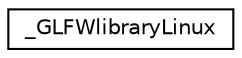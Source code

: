 digraph "Graphical Class Hierarchy"
{
 // LATEX_PDF_SIZE
  edge [fontname="Helvetica",fontsize="10",labelfontname="Helvetica",labelfontsize="10"];
  node [fontname="Helvetica",fontsize="10",shape=record];
  rankdir="LR";
  Node0 [label="_GLFWlibraryLinux",height=0.2,width=0.4,color="black", fillcolor="white", style="filled",URL="$struct__GLFWlibraryLinux.html",tooltip=" "];
}
